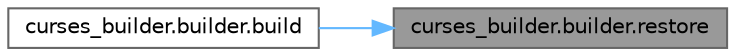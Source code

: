 digraph "curses_builder.builder.restore"
{
 // LATEX_PDF_SIZE
  bgcolor="transparent";
  edge [fontname=Helvetica,fontsize=10,labelfontname=Helvetica,labelfontsize=10];
  node [fontname=Helvetica,fontsize=10,shape=box,height=0.2,width=0.4];
  rankdir="RL";
  Node1 [label="curses_builder.builder.restore",height=0.2,width=0.4,color="gray40", fillcolor="grey60", style="filled", fontcolor="black",tooltip=" "];
  Node1 -> Node2 [dir="back",color="steelblue1",style="solid"];
  Node2 [label="curses_builder.builder.build",height=0.2,width=0.4,color="grey40", fillcolor="white", style="filled",URL="$df/dc0/classcurses__builder_1_1builder.html#a7abf922e7bb2ef151bb5c7a1086bbd6a",tooltip=" "];
}
